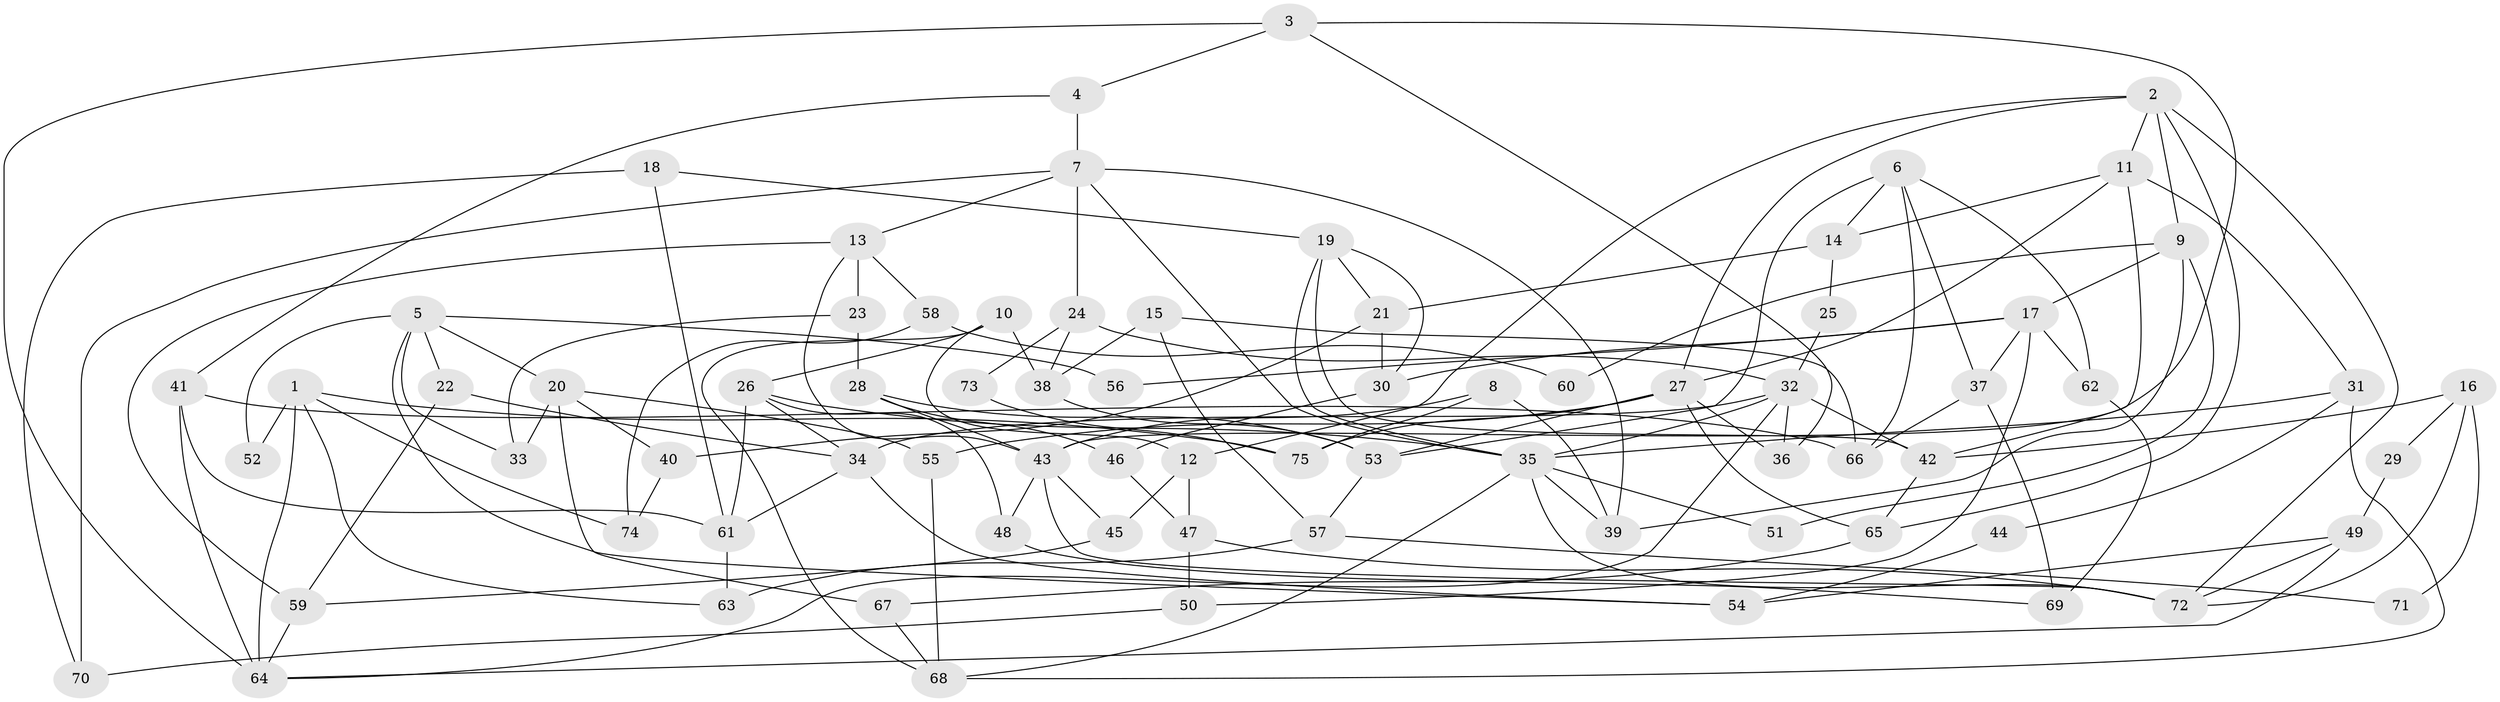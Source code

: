 // Generated by graph-tools (version 1.1) at 2025/50/03/09/25 03:50:06]
// undirected, 75 vertices, 150 edges
graph export_dot {
graph [start="1"]
  node [color=gray90,style=filled];
  1;
  2;
  3;
  4;
  5;
  6;
  7;
  8;
  9;
  10;
  11;
  12;
  13;
  14;
  15;
  16;
  17;
  18;
  19;
  20;
  21;
  22;
  23;
  24;
  25;
  26;
  27;
  28;
  29;
  30;
  31;
  32;
  33;
  34;
  35;
  36;
  37;
  38;
  39;
  40;
  41;
  42;
  43;
  44;
  45;
  46;
  47;
  48;
  49;
  50;
  51;
  52;
  53;
  54;
  55;
  56;
  57;
  58;
  59;
  60;
  61;
  62;
  63;
  64;
  65;
  66;
  67;
  68;
  69;
  70;
  71;
  72;
  73;
  74;
  75;
  1 -- 64;
  1 -- 75;
  1 -- 52;
  1 -- 63;
  1 -- 74;
  2 -- 11;
  2 -- 9;
  2 -- 12;
  2 -- 27;
  2 -- 65;
  2 -- 72;
  3 -- 64;
  3 -- 4;
  3 -- 36;
  3 -- 43;
  4 -- 7;
  4 -- 41;
  5 -- 20;
  5 -- 22;
  5 -- 33;
  5 -- 52;
  5 -- 54;
  5 -- 56;
  6 -- 14;
  6 -- 37;
  6 -- 53;
  6 -- 62;
  6 -- 66;
  7 -- 13;
  7 -- 35;
  7 -- 24;
  7 -- 39;
  7 -- 70;
  8 -- 39;
  8 -- 43;
  8 -- 75;
  9 -- 17;
  9 -- 39;
  9 -- 51;
  9 -- 60;
  10 -- 38;
  10 -- 12;
  10 -- 26;
  10 -- 68;
  11 -- 42;
  11 -- 27;
  11 -- 14;
  11 -- 31;
  12 -- 47;
  12 -- 45;
  13 -- 43;
  13 -- 59;
  13 -- 23;
  13 -- 58;
  14 -- 21;
  14 -- 25;
  15 -- 38;
  15 -- 57;
  15 -- 66;
  16 -- 42;
  16 -- 72;
  16 -- 29;
  16 -- 71;
  17 -- 37;
  17 -- 50;
  17 -- 30;
  17 -- 56;
  17 -- 62;
  18 -- 19;
  18 -- 61;
  18 -- 70;
  19 -- 42;
  19 -- 35;
  19 -- 21;
  19 -- 30;
  20 -- 67;
  20 -- 55;
  20 -- 33;
  20 -- 40;
  21 -- 30;
  21 -- 40;
  22 -- 59;
  22 -- 34;
  23 -- 33;
  23 -- 28;
  24 -- 32;
  24 -- 38;
  24 -- 73;
  25 -- 32;
  26 -- 34;
  26 -- 35;
  26 -- 48;
  26 -- 61;
  27 -- 53;
  27 -- 36;
  27 -- 55;
  27 -- 65;
  27 -- 75;
  28 -- 43;
  28 -- 46;
  28 -- 53;
  29 -- 49;
  30 -- 46;
  31 -- 35;
  31 -- 44;
  31 -- 68;
  32 -- 36;
  32 -- 35;
  32 -- 34;
  32 -- 42;
  32 -- 64;
  34 -- 61;
  34 -- 54;
  35 -- 68;
  35 -- 39;
  35 -- 51;
  35 -- 72;
  37 -- 66;
  37 -- 69;
  38 -- 53;
  40 -- 74;
  41 -- 64;
  41 -- 66;
  41 -- 61;
  42 -- 65;
  43 -- 72;
  43 -- 45;
  43 -- 48;
  44 -- 54;
  45 -- 59;
  46 -- 47;
  47 -- 72;
  47 -- 50;
  48 -- 69;
  49 -- 72;
  49 -- 54;
  49 -- 64;
  50 -- 70;
  53 -- 57;
  55 -- 68;
  57 -- 63;
  57 -- 71;
  58 -- 74;
  58 -- 60;
  59 -- 64;
  61 -- 63;
  62 -- 69;
  65 -- 67;
  67 -- 68;
  73 -- 75;
}

